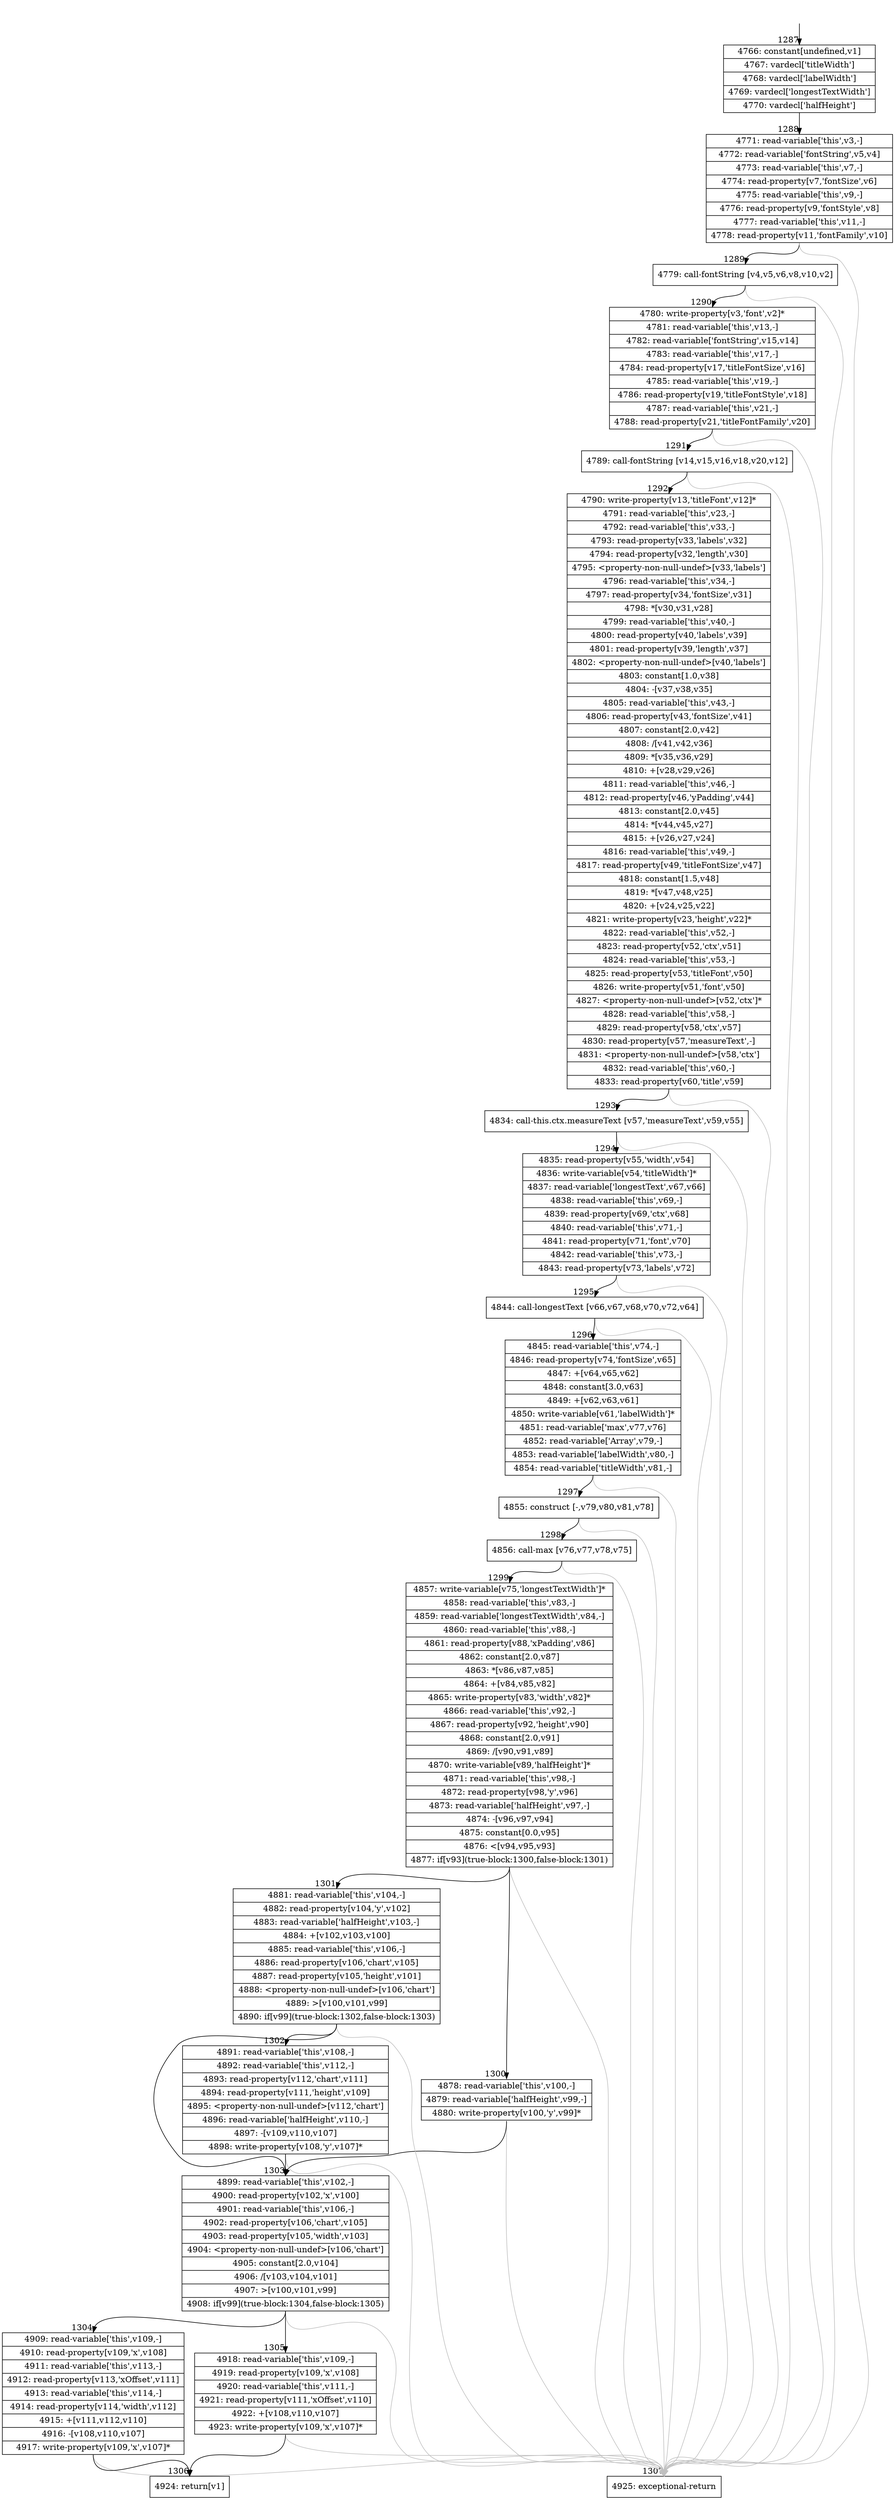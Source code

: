 digraph {
rankdir="TD"
BB_entry132[shape=none,label=""];
BB_entry132 -> BB1287 [tailport=s, headport=n, headlabel="    1287"]
BB1287 [shape=record label="{4766: constant[undefined,v1]|4767: vardecl['titleWidth']|4768: vardecl['labelWidth']|4769: vardecl['longestTextWidth']|4770: vardecl['halfHeight']}" ] 
BB1287 -> BB1288 [tailport=s, headport=n, headlabel="      1288"]
BB1288 [shape=record label="{4771: read-variable['this',v3,-]|4772: read-variable['fontString',v5,v4]|4773: read-variable['this',v7,-]|4774: read-property[v7,'fontSize',v6]|4775: read-variable['this',v9,-]|4776: read-property[v9,'fontStyle',v8]|4777: read-variable['this',v11,-]|4778: read-property[v11,'fontFamily',v10]}" ] 
BB1288 -> BB1289 [tailport=s, headport=n, headlabel="      1289"]
BB1288 -> BB1307 [tailport=s, headport=n, color=gray, headlabel="      1307"]
BB1289 [shape=record label="{4779: call-fontString [v4,v5,v6,v8,v10,v2]}" ] 
BB1289 -> BB1290 [tailport=s, headport=n, headlabel="      1290"]
BB1289 -> BB1307 [tailport=s, headport=n, color=gray]
BB1290 [shape=record label="{4780: write-property[v3,'font',v2]*|4781: read-variable['this',v13,-]|4782: read-variable['fontString',v15,v14]|4783: read-variable['this',v17,-]|4784: read-property[v17,'titleFontSize',v16]|4785: read-variable['this',v19,-]|4786: read-property[v19,'titleFontStyle',v18]|4787: read-variable['this',v21,-]|4788: read-property[v21,'titleFontFamily',v20]}" ] 
BB1290 -> BB1291 [tailport=s, headport=n, headlabel="      1291"]
BB1290 -> BB1307 [tailport=s, headport=n, color=gray]
BB1291 [shape=record label="{4789: call-fontString [v14,v15,v16,v18,v20,v12]}" ] 
BB1291 -> BB1292 [tailport=s, headport=n, headlabel="      1292"]
BB1291 -> BB1307 [tailport=s, headport=n, color=gray]
BB1292 [shape=record label="{4790: write-property[v13,'titleFont',v12]*|4791: read-variable['this',v23,-]|4792: read-variable['this',v33,-]|4793: read-property[v33,'labels',v32]|4794: read-property[v32,'length',v30]|4795: \<property-non-null-undef\>[v33,'labels']|4796: read-variable['this',v34,-]|4797: read-property[v34,'fontSize',v31]|4798: *[v30,v31,v28]|4799: read-variable['this',v40,-]|4800: read-property[v40,'labels',v39]|4801: read-property[v39,'length',v37]|4802: \<property-non-null-undef\>[v40,'labels']|4803: constant[1.0,v38]|4804: -[v37,v38,v35]|4805: read-variable['this',v43,-]|4806: read-property[v43,'fontSize',v41]|4807: constant[2.0,v42]|4808: /[v41,v42,v36]|4809: *[v35,v36,v29]|4810: +[v28,v29,v26]|4811: read-variable['this',v46,-]|4812: read-property[v46,'yPadding',v44]|4813: constant[2.0,v45]|4814: *[v44,v45,v27]|4815: +[v26,v27,v24]|4816: read-variable['this',v49,-]|4817: read-property[v49,'titleFontSize',v47]|4818: constant[1.5,v48]|4819: *[v47,v48,v25]|4820: +[v24,v25,v22]|4821: write-property[v23,'height',v22]*|4822: read-variable['this',v52,-]|4823: read-property[v52,'ctx',v51]|4824: read-variable['this',v53,-]|4825: read-property[v53,'titleFont',v50]|4826: write-property[v51,'font',v50]|4827: \<property-non-null-undef\>[v52,'ctx']*|4828: read-variable['this',v58,-]|4829: read-property[v58,'ctx',v57]|4830: read-property[v57,'measureText',-]|4831: \<property-non-null-undef\>[v58,'ctx']|4832: read-variable['this',v60,-]|4833: read-property[v60,'title',v59]}" ] 
BB1292 -> BB1293 [tailport=s, headport=n, headlabel="      1293"]
BB1292 -> BB1307 [tailport=s, headport=n, color=gray]
BB1293 [shape=record label="{4834: call-this.ctx.measureText [v57,'measureText',v59,v55]}" ] 
BB1293 -> BB1294 [tailport=s, headport=n, headlabel="      1294"]
BB1293 -> BB1307 [tailport=s, headport=n, color=gray]
BB1294 [shape=record label="{4835: read-property[v55,'width',v54]|4836: write-variable[v54,'titleWidth']*|4837: read-variable['longestText',v67,v66]|4838: read-variable['this',v69,-]|4839: read-property[v69,'ctx',v68]|4840: read-variable['this',v71,-]|4841: read-property[v71,'font',v70]|4842: read-variable['this',v73,-]|4843: read-property[v73,'labels',v72]}" ] 
BB1294 -> BB1295 [tailport=s, headport=n, headlabel="      1295"]
BB1294 -> BB1307 [tailport=s, headport=n, color=gray]
BB1295 [shape=record label="{4844: call-longestText [v66,v67,v68,v70,v72,v64]}" ] 
BB1295 -> BB1296 [tailport=s, headport=n, headlabel="      1296"]
BB1295 -> BB1307 [tailport=s, headport=n, color=gray]
BB1296 [shape=record label="{4845: read-variable['this',v74,-]|4846: read-property[v74,'fontSize',v65]|4847: +[v64,v65,v62]|4848: constant[3.0,v63]|4849: +[v62,v63,v61]|4850: write-variable[v61,'labelWidth']*|4851: read-variable['max',v77,v76]|4852: read-variable['Array',v79,-]|4853: read-variable['labelWidth',v80,-]|4854: read-variable['titleWidth',v81,-]}" ] 
BB1296 -> BB1297 [tailport=s, headport=n, headlabel="      1297"]
BB1296 -> BB1307 [tailport=s, headport=n, color=gray]
BB1297 [shape=record label="{4855: construct [-,v79,v80,v81,v78]}" ] 
BB1297 -> BB1298 [tailport=s, headport=n, headlabel="      1298"]
BB1297 -> BB1307 [tailport=s, headport=n, color=gray]
BB1298 [shape=record label="{4856: call-max [v76,v77,v78,v75]}" ] 
BB1298 -> BB1299 [tailport=s, headport=n, headlabel="      1299"]
BB1298 -> BB1307 [tailport=s, headport=n, color=gray]
BB1299 [shape=record label="{4857: write-variable[v75,'longestTextWidth']*|4858: read-variable['this',v83,-]|4859: read-variable['longestTextWidth',v84,-]|4860: read-variable['this',v88,-]|4861: read-property[v88,'xPadding',v86]|4862: constant[2.0,v87]|4863: *[v86,v87,v85]|4864: +[v84,v85,v82]|4865: write-property[v83,'width',v82]*|4866: read-variable['this',v92,-]|4867: read-property[v92,'height',v90]|4868: constant[2.0,v91]|4869: /[v90,v91,v89]|4870: write-variable[v89,'halfHeight']*|4871: read-variable['this',v98,-]|4872: read-property[v98,'y',v96]|4873: read-variable['halfHeight',v97,-]|4874: -[v96,v97,v94]|4875: constant[0.0,v95]|4876: \<[v94,v95,v93]|4877: if[v93](true-block:1300,false-block:1301)}" ] 
BB1299 -> BB1300 [tailport=s, headport=n, headlabel="      1300"]
BB1299 -> BB1301 [tailport=s, headport=n, headlabel="      1301"]
BB1299 -> BB1307 [tailport=s, headport=n, color=gray]
BB1300 [shape=record label="{4878: read-variable['this',v100,-]|4879: read-variable['halfHeight',v99,-]|4880: write-property[v100,'y',v99]*}" ] 
BB1300 -> BB1303 [tailport=s, headport=n, headlabel="      1303"]
BB1300 -> BB1307 [tailport=s, headport=n, color=gray]
BB1301 [shape=record label="{4881: read-variable['this',v104,-]|4882: read-property[v104,'y',v102]|4883: read-variable['halfHeight',v103,-]|4884: +[v102,v103,v100]|4885: read-variable['this',v106,-]|4886: read-property[v106,'chart',v105]|4887: read-property[v105,'height',v101]|4888: \<property-non-null-undef\>[v106,'chart']|4889: \>[v100,v101,v99]|4890: if[v99](true-block:1302,false-block:1303)}" ] 
BB1301 -> BB1302 [tailport=s, headport=n, headlabel="      1302"]
BB1301 -> BB1303 [tailport=s, headport=n]
BB1301 -> BB1307 [tailport=s, headport=n, color=gray]
BB1302 [shape=record label="{4891: read-variable['this',v108,-]|4892: read-variable['this',v112,-]|4893: read-property[v112,'chart',v111]|4894: read-property[v111,'height',v109]|4895: \<property-non-null-undef\>[v112,'chart']|4896: read-variable['halfHeight',v110,-]|4897: -[v109,v110,v107]|4898: write-property[v108,'y',v107]*}" ] 
BB1302 -> BB1303 [tailport=s, headport=n]
BB1302 -> BB1307 [tailport=s, headport=n, color=gray]
BB1303 [shape=record label="{4899: read-variable['this',v102,-]|4900: read-property[v102,'x',v100]|4901: read-variable['this',v106,-]|4902: read-property[v106,'chart',v105]|4903: read-property[v105,'width',v103]|4904: \<property-non-null-undef\>[v106,'chart']|4905: constant[2.0,v104]|4906: /[v103,v104,v101]|4907: \>[v100,v101,v99]|4908: if[v99](true-block:1304,false-block:1305)}" ] 
BB1303 -> BB1304 [tailport=s, headport=n, headlabel="      1304"]
BB1303 -> BB1305 [tailport=s, headport=n, headlabel="      1305"]
BB1303 -> BB1307 [tailport=s, headport=n, color=gray]
BB1304 [shape=record label="{4909: read-variable['this',v109,-]|4910: read-property[v109,'x',v108]|4911: read-variable['this',v113,-]|4912: read-property[v113,'xOffset',v111]|4913: read-variable['this',v114,-]|4914: read-property[v114,'width',v112]|4915: +[v111,v112,v110]|4916: -[v108,v110,v107]|4917: write-property[v109,'x',v107]*}" ] 
BB1304 -> BB1306 [tailport=s, headport=n, headlabel="      1306"]
BB1304 -> BB1307 [tailport=s, headport=n, color=gray]
BB1305 [shape=record label="{4918: read-variable['this',v109,-]|4919: read-property[v109,'x',v108]|4920: read-variable['this',v111,-]|4921: read-property[v111,'xOffset',v110]|4922: +[v108,v110,v107]|4923: write-property[v109,'x',v107]*}" ] 
BB1305 -> BB1306 [tailport=s, headport=n]
BB1305 -> BB1307 [tailport=s, headport=n, color=gray]
BB1306 [shape=record label="{4924: return[v1]}" ] 
BB1307 [shape=record label="{4925: exceptional-return}" ] 
//#$~ 1400
}
